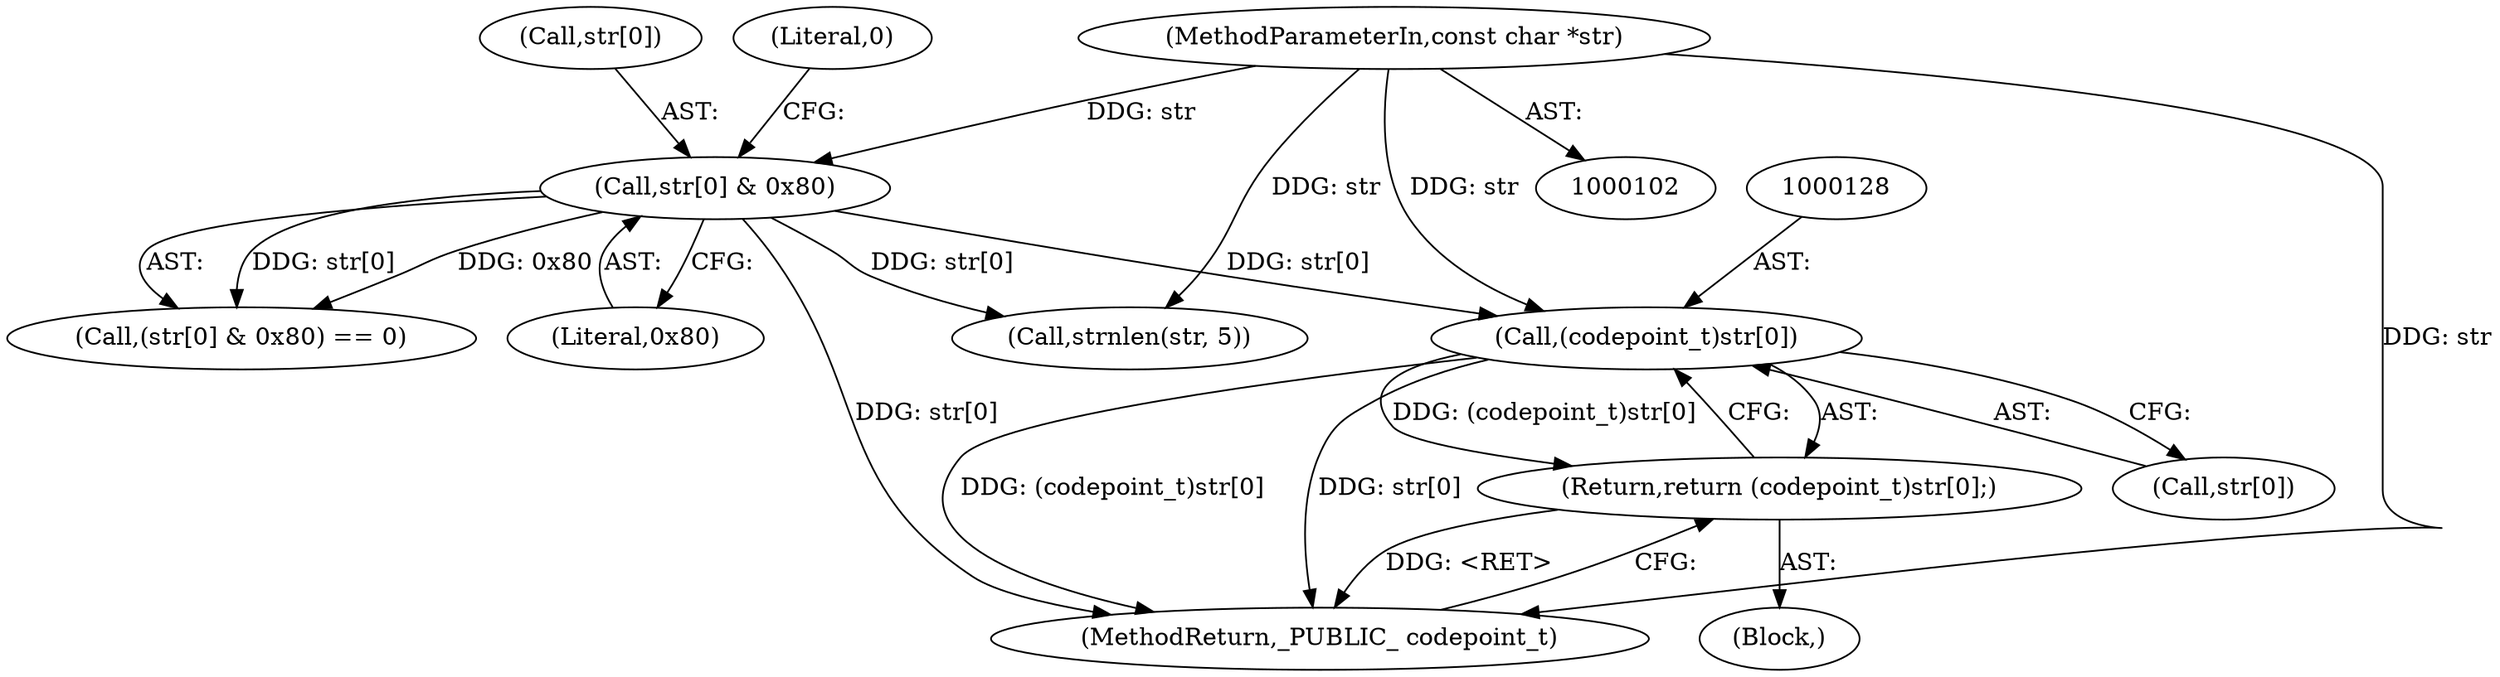 digraph "1_samba_ba5dbda6d0174a59d221c45cca52ecd232820d48@pointer" {
"1000127" [label="(Call,(codepoint_t)str[0])"];
"1000115" [label="(Call,str[0] & 0x80)"];
"1000104" [label="(MethodParameterIn,const char *str)"];
"1000126" [label="(Return,return (codepoint_t)str[0];)"];
"1000121" [label="(Block,)"];
"1000114" [label="(Call,(str[0] & 0x80) == 0)"];
"1000104" [label="(MethodParameterIn,const char *str)"];
"1000120" [label="(Literal,0)"];
"1000116" [label="(Call,str[0])"];
"1000152" [label="(MethodReturn,_PUBLIC_ codepoint_t)"];
"1000129" [label="(Call,str[0])"];
"1000126" [label="(Return,return (codepoint_t)str[0];)"];
"1000134" [label="(Call,strnlen(str, 5))"];
"1000127" [label="(Call,(codepoint_t)str[0])"];
"1000119" [label="(Literal,0x80)"];
"1000115" [label="(Call,str[0] & 0x80)"];
"1000127" -> "1000126"  [label="AST: "];
"1000127" -> "1000129"  [label="CFG: "];
"1000128" -> "1000127"  [label="AST: "];
"1000129" -> "1000127"  [label="AST: "];
"1000126" -> "1000127"  [label="CFG: "];
"1000127" -> "1000152"  [label="DDG: (codepoint_t)str[0]"];
"1000127" -> "1000152"  [label="DDG: str[0]"];
"1000127" -> "1000126"  [label="DDG: (codepoint_t)str[0]"];
"1000115" -> "1000127"  [label="DDG: str[0]"];
"1000104" -> "1000127"  [label="DDG: str"];
"1000115" -> "1000114"  [label="AST: "];
"1000115" -> "1000119"  [label="CFG: "];
"1000116" -> "1000115"  [label="AST: "];
"1000119" -> "1000115"  [label="AST: "];
"1000120" -> "1000115"  [label="CFG: "];
"1000115" -> "1000152"  [label="DDG: str[0]"];
"1000115" -> "1000114"  [label="DDG: str[0]"];
"1000115" -> "1000114"  [label="DDG: 0x80"];
"1000104" -> "1000115"  [label="DDG: str"];
"1000115" -> "1000134"  [label="DDG: str[0]"];
"1000104" -> "1000102"  [label="AST: "];
"1000104" -> "1000152"  [label="DDG: str"];
"1000104" -> "1000134"  [label="DDG: str"];
"1000126" -> "1000121"  [label="AST: "];
"1000152" -> "1000126"  [label="CFG: "];
"1000126" -> "1000152"  [label="DDG: <RET>"];
}
